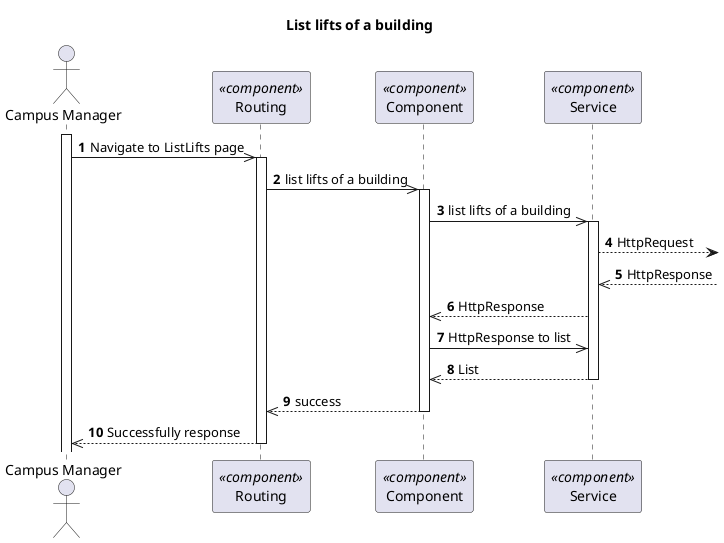 @startuml Process View - Level 3

autonumber
skinparam packageStyle rect

title List lifts of a building

actor "Campus Manager" as CM
participant "Routing" as routing <<component>>
participant "Component" as comp <<component>>
participant "Service" as service <<component>>

activate CM
CM->> routing : Navigate to ListLifts page
activate routing
routing ->> comp : list lifts of a building

activate comp
comp ->> service : list lifts of a building

activate service
service --> : HttpRequest
service<<--  : HttpResponse
comp <<-- service : HttpResponse
comp ->> service: HttpResponse to list
comp <<-- service : List
deactivate service

comp -->> routing : success
deactivate comp

CM<<-- routing : Successfully response
deactivate routing

@enduml